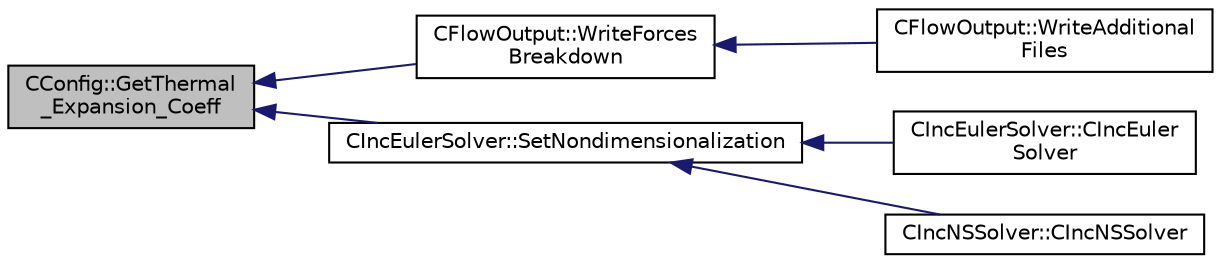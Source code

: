 digraph "CConfig::GetThermal_Expansion_Coeff"
{
  edge [fontname="Helvetica",fontsize="10",labelfontname="Helvetica",labelfontsize="10"];
  node [fontname="Helvetica",fontsize="10",shape=record];
  rankdir="LR";
  Node12351 [label="CConfig::GetThermal\l_Expansion_Coeff",height=0.2,width=0.4,color="black", fillcolor="grey75", style="filled", fontcolor="black"];
  Node12351 -> Node12352 [dir="back",color="midnightblue",fontsize="10",style="solid",fontname="Helvetica"];
  Node12352 [label="CFlowOutput::WriteForces\lBreakdown",height=0.2,width=0.4,color="black", fillcolor="white", style="filled",URL="$class_c_flow_output.html#afacedef2006aa6fcf8c9a312b5f4430c",tooltip="Write the forces breakdown file. "];
  Node12352 -> Node12353 [dir="back",color="midnightblue",fontsize="10",style="solid",fontname="Helvetica"];
  Node12353 [label="CFlowOutput::WriteAdditional\lFiles",height=0.2,width=0.4,color="black", fillcolor="white", style="filled",URL="$class_c_flow_output.html#aaac3fb7b2575967b157c306065ab1ea8",tooltip="Write any additional files defined for the current solver. "];
  Node12351 -> Node12354 [dir="back",color="midnightblue",fontsize="10",style="solid",fontname="Helvetica"];
  Node12354 [label="CIncEulerSolver::SetNondimensionalization",height=0.2,width=0.4,color="black", fillcolor="white", style="filled",URL="$class_c_inc_euler_solver.html#a2cffaa24417cb3803d36d38b3874d6d0",tooltip="Set the solver nondimensionalization. "];
  Node12354 -> Node12355 [dir="back",color="midnightblue",fontsize="10",style="solid",fontname="Helvetica"];
  Node12355 [label="CIncEulerSolver::CIncEuler\lSolver",height=0.2,width=0.4,color="black", fillcolor="white", style="filled",URL="$class_c_inc_euler_solver.html#a91f644b8f9a00215bac5bcd31dfc06d8"];
  Node12354 -> Node12356 [dir="back",color="midnightblue",fontsize="10",style="solid",fontname="Helvetica"];
  Node12356 [label="CIncNSSolver::CIncNSSolver",height=0.2,width=0.4,color="black", fillcolor="white", style="filled",URL="$class_c_inc_n_s_solver.html#a82152ac7e91fb1c5c073d98a1f08e2aa"];
}
